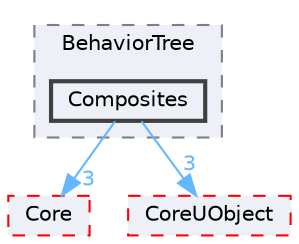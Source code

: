 digraph "Composites"
{
 // INTERACTIVE_SVG=YES
 // LATEX_PDF_SIZE
  bgcolor="transparent";
  edge [fontname=Helvetica,fontsize=10,labelfontname=Helvetica,labelfontsize=10];
  node [fontname=Helvetica,fontsize=10,shape=box,height=0.2,width=0.4];
  compound=true
  subgraph clusterdir_0571e89f44460d95857b80c0143f4385 {
    graph [ bgcolor="#edf0f7", pencolor="grey50", label="BehaviorTree", fontname=Helvetica,fontsize=10 style="filled,dashed", URL="dir_0571e89f44460d95857b80c0143f4385.html",tooltip=""]
  dir_cbec2a5e25a17fbcba7549d530c4a612 [label="Composites", fillcolor="#edf0f7", color="grey25", style="filled,bold", URL="dir_cbec2a5e25a17fbcba7549d530c4a612.html",tooltip=""];
  }
  dir_0e6cddcc9caa1238c7f3774224afaa45 [label="Core", fillcolor="#edf0f7", color="red", style="filled,dashed", URL="dir_0e6cddcc9caa1238c7f3774224afaa45.html",tooltip=""];
  dir_4c499e5e32e2b4479ad7e552df73eeae [label="CoreUObject", fillcolor="#edf0f7", color="red", style="filled,dashed", URL="dir_4c499e5e32e2b4479ad7e552df73eeae.html",tooltip=""];
  dir_cbec2a5e25a17fbcba7549d530c4a612->dir_0e6cddcc9caa1238c7f3774224afaa45 [headlabel="3", labeldistance=1.5 headhref="dir_000233_000266.html" href="dir_000233_000266.html" color="steelblue1" fontcolor="steelblue1"];
  dir_cbec2a5e25a17fbcba7549d530c4a612->dir_4c499e5e32e2b4479ad7e552df73eeae [headlabel="3", labeldistance=1.5 headhref="dir_000233_000268.html" href="dir_000233_000268.html" color="steelblue1" fontcolor="steelblue1"];
}
